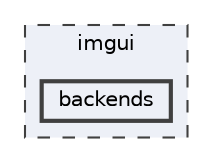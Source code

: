 digraph "backends"
{
 // LATEX_PDF_SIZE
  bgcolor="transparent";
  edge [fontname=Helvetica,fontsize=10,labelfontname=Helvetica,labelfontsize=10];
  node [fontname=Helvetica,fontsize=10,shape=box,height=0.2,width=0.4];
  compound=true
  subgraph clusterdir_e61628b8f407630289a4f41b752bb456 {
    graph [ bgcolor="#edf0f7", pencolor="grey25", label="imgui", fontname=Helvetica,fontsize=10 style="filled,dashed", URL="dir_e61628b8f407630289a4f41b752bb456.html",tooltip=""]
  dir_e9746ac2025800ba6c95d2a134307209 [label="backends", fillcolor="#edf0f7", color="grey25", style="filled,bold", URL="dir_e9746ac2025800ba6c95d2a134307209.html",tooltip=""];
  }
}
